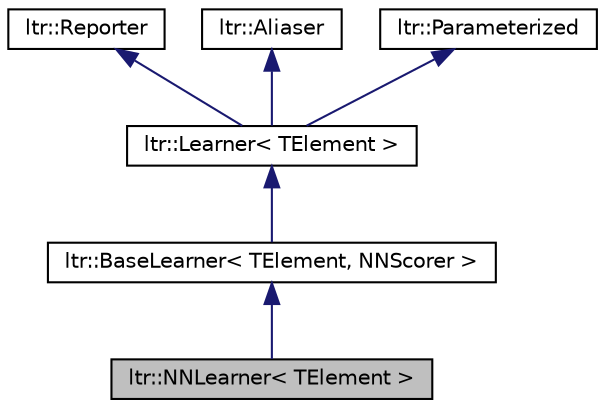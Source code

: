digraph G
{
  edge [fontname="Helvetica",fontsize="10",labelfontname="Helvetica",labelfontsize="10"];
  node [fontname="Helvetica",fontsize="10",shape=record];
  Node1 [label="ltr::NNLearner\< TElement \>",height=0.2,width=0.4,color="black", fillcolor="grey75", style="filled" fontcolor="black"];
  Node2 -> Node1 [dir="back",color="midnightblue",fontsize="10",style="solid",fontname="Helvetica"];
  Node2 [label="ltr::BaseLearner\< TElement, NNScorer \>",height=0.2,width=0.4,color="black", fillcolor="white", style="filled",URL="$classltr_1_1_base_learner.html"];
  Node3 -> Node2 [dir="back",color="midnightblue",fontsize="10",style="solid",fontname="Helvetica"];
  Node3 [label="ltr::Learner\< TElement \>",height=0.2,width=0.4,color="black", fillcolor="white", style="filled",URL="$classltr_1_1_learner.html",tooltip="Learns input dataset and produces a Scorer."];
  Node4 -> Node3 [dir="back",color="midnightblue",fontsize="10",style="solid",fontname="Helvetica"];
  Node4 [label="ltr::Reporter",height=0.2,width=0.4,color="black", fillcolor="white", style="filled",URL="$classltr_1_1_reporter.html"];
  Node5 -> Node3 [dir="back",color="midnightblue",fontsize="10",style="solid",fontname="Helvetica"];
  Node5 [label="ltr::Aliaser",height=0.2,width=0.4,color="black", fillcolor="white", style="filled",URL="$classltr_1_1_aliaser.html",tooltip="Inherit from this class in order to use alias."];
  Node6 -> Node3 [dir="back",color="midnightblue",fontsize="10",style="solid",fontname="Helvetica"];
  Node6 [label="ltr::Parameterized",height=0.2,width=0.4,color="black", fillcolor="white", style="filled",URL="$classltr_1_1_parameterized.html"];
}
